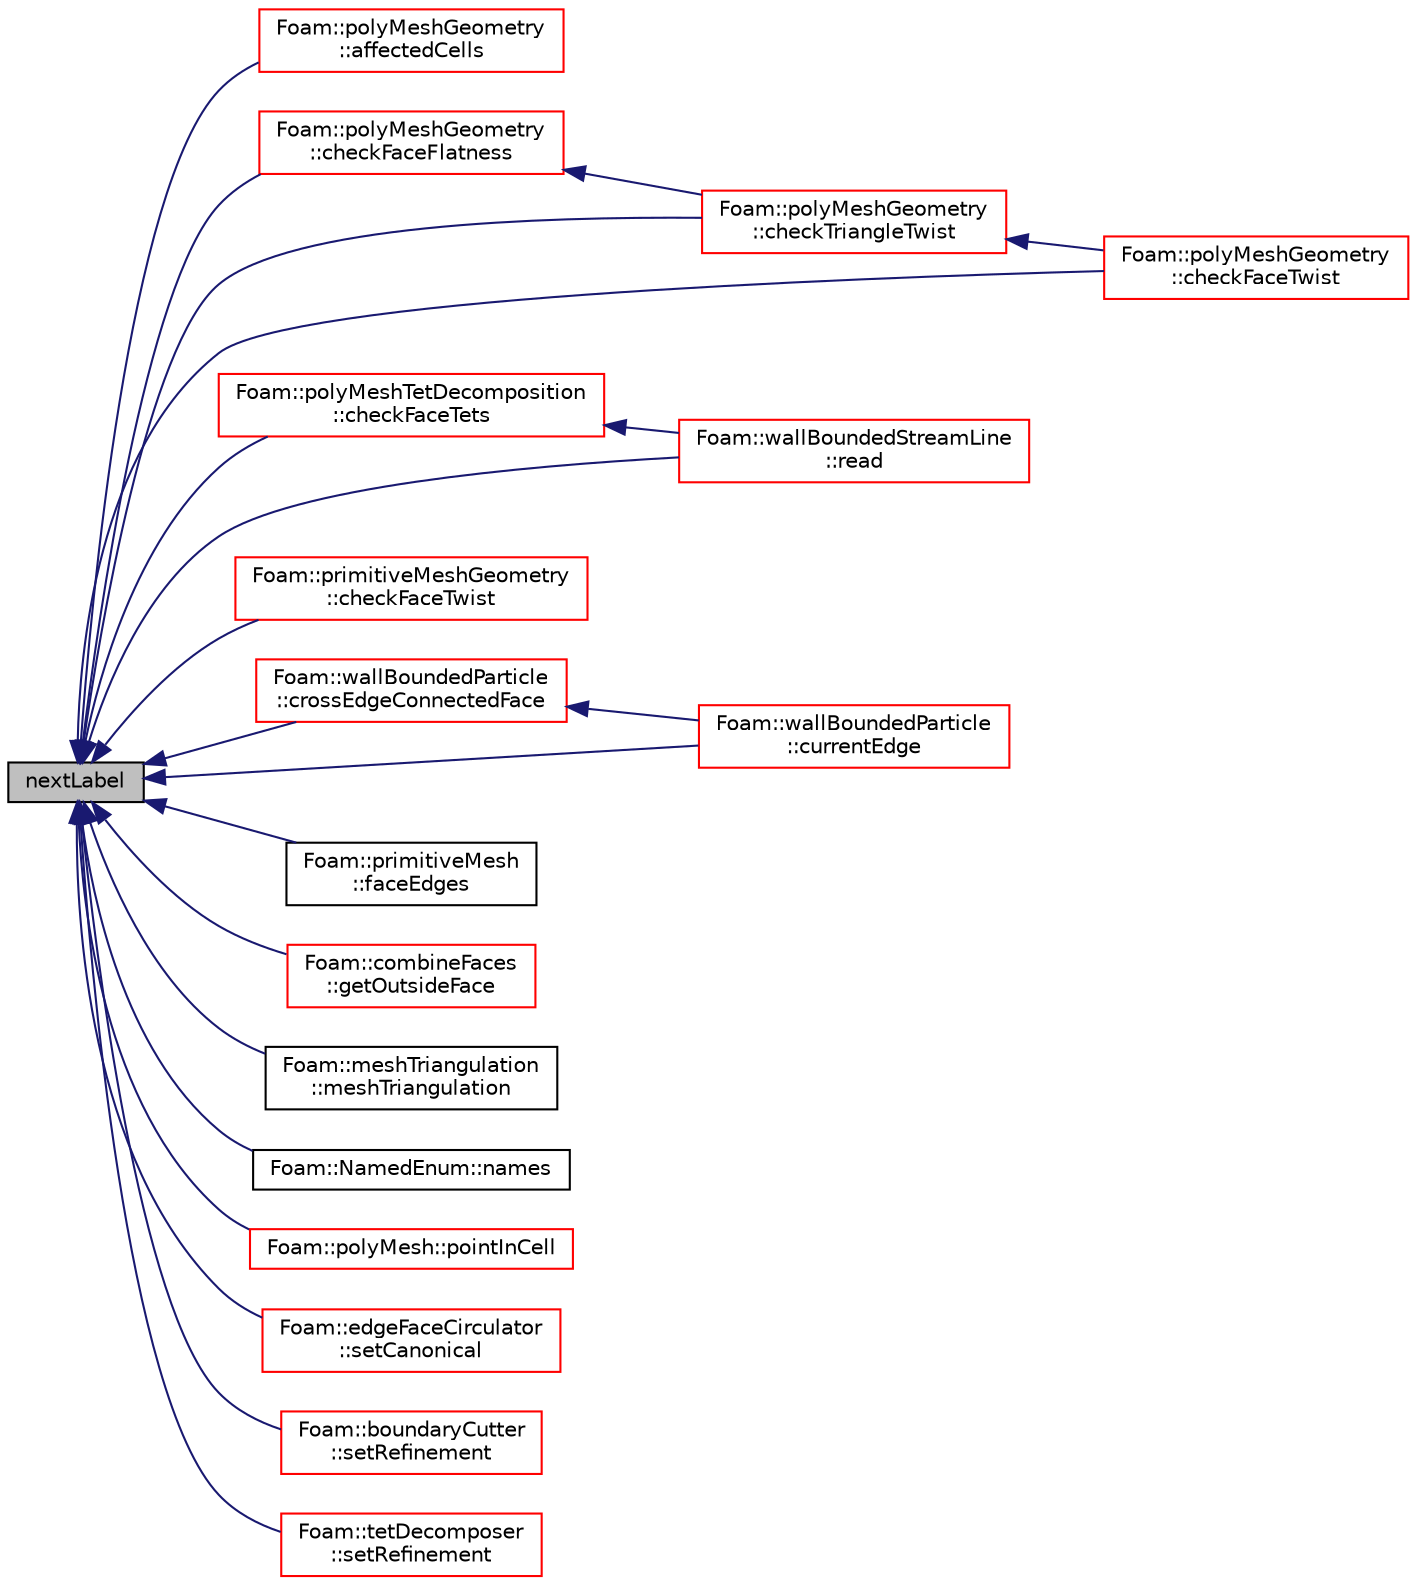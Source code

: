 digraph "nextLabel"
{
  bgcolor="transparent";
  edge [fontname="Helvetica",fontsize="10",labelfontname="Helvetica",labelfontsize="10"];
  node [fontname="Helvetica",fontsize="10",shape=record];
  rankdir="LR";
  Node1 [label="nextLabel",height=0.2,width=0.4,color="black", fillcolor="grey75", style="filled", fontcolor="black"];
  Node1 -> Node2 [dir="back",color="midnightblue",fontsize="10",style="solid",fontname="Helvetica"];
  Node2 [label="Foam::polyMeshGeometry\l::affectedCells",height=0.2,width=0.4,color="red",URL="$a01921.html#af5a651dc1cbf2df9601f576420a0cc3c",tooltip="Helper function: get affected cells from faces. "];
  Node1 -> Node3 [dir="back",color="midnightblue",fontsize="10",style="solid",fontname="Helvetica"];
  Node3 [label="Foam::polyMeshGeometry\l::checkFaceFlatness",height=0.2,width=0.4,color="red",URL="$a01921.html#acb7df07bcf27aac10bd53d646096cdec",tooltip="Area of faces v.s. sum of triangle areas. "];
  Node3 -> Node4 [dir="back",color="midnightblue",fontsize="10",style="solid",fontname="Helvetica"];
  Node4 [label="Foam::polyMeshGeometry\l::checkTriangleTwist",height=0.2,width=0.4,color="red",URL="$a01921.html#a1cffc7219859f1b1b9ed8a96be57f242",tooltip="Consecutive triangle (from face-centre decomposition) normals. "];
  Node4 -> Node5 [dir="back",color="midnightblue",fontsize="10",style="solid",fontname="Helvetica"];
  Node5 [label="Foam::polyMeshGeometry\l::checkFaceTwist",height=0.2,width=0.4,color="red",URL="$a01921.html#a1d15f5f7fdae54e4c34b03a0462cd535",tooltip="Triangle (from face-centre decomposition) normal v.s. "];
  Node1 -> Node6 [dir="back",color="midnightblue",fontsize="10",style="solid",fontname="Helvetica"];
  Node6 [label="Foam::polyMeshTetDecomposition\l::checkFaceTets",height=0.2,width=0.4,color="red",URL="$a01923.html#a73ef5247a1e78210c08a4a9ef6222e9f",tooltip="Check face-decomposition tet volume. "];
  Node6 -> Node7 [dir="back",color="midnightblue",fontsize="10",style="solid",fontname="Helvetica"];
  Node7 [label="Foam::wallBoundedStreamLine\l::read",height=0.2,width=0.4,color="red",URL="$a02829.html#aa9b8764750bd9ff67ca32b6551dc7847",tooltip="Read the field average data. "];
  Node1 -> Node8 [dir="back",color="midnightblue",fontsize="10",style="solid",fontname="Helvetica"];
  Node8 [label="Foam::primitiveMeshGeometry\l::checkFaceTwist",height=0.2,width=0.4,color="red",URL="$a01970.html#a024a05dbc6d84c1506e13b255ee71518"];
  Node1 -> Node5 [dir="back",color="midnightblue",fontsize="10",style="solid",fontname="Helvetica"];
  Node1 -> Node4 [dir="back",color="midnightblue",fontsize="10",style="solid",fontname="Helvetica"];
  Node1 -> Node9 [dir="back",color="midnightblue",fontsize="10",style="solid",fontname="Helvetica"];
  Node9 [label="Foam::wallBoundedParticle\l::crossEdgeConnectedFace",height=0.2,width=0.4,color="red",URL="$a02828.html#ae3ca85ef7356d8ad9e37b4e50cb786ce",tooltip="Check if inside current tet. "];
  Node9 -> Node10 [dir="back",color="midnightblue",fontsize="10",style="solid",fontname="Helvetica"];
  Node10 [label="Foam::wallBoundedParticle\l::currentEdge",height=0.2,width=0.4,color="red",URL="$a02828.html#a98ba66dd0fd5a37a4cc42e39fffa57a0",tooltip="Construct current edge. "];
  Node1 -> Node10 [dir="back",color="midnightblue",fontsize="10",style="solid",fontname="Helvetica"];
  Node1 -> Node11 [dir="back",color="midnightblue",fontsize="10",style="solid",fontname="Helvetica"];
  Node11 [label="Foam::primitiveMesh\l::faceEdges",height=0.2,width=0.4,color="black",URL="$a01969.html#ad2e790843c82122b0415e80b70dcd87a",tooltip="faceEdges using pointFaces, edges, pointEdges "];
  Node1 -> Node12 [dir="back",color="midnightblue",fontsize="10",style="solid",fontname="Helvetica"];
  Node12 [label="Foam::combineFaces\l::getOutsideFace",height=0.2,width=0.4,color="red",URL="$a00322.html#af695da5d6484dda0cf20307778b302f0",tooltip="Gets outside of patch as a face (in mesh point labels) "];
  Node1 -> Node13 [dir="back",color="midnightblue",fontsize="10",style="solid",fontname="Helvetica"];
  Node13 [label="Foam::meshTriangulation\l::meshTriangulation",height=0.2,width=0.4,color="black",URL="$a01478.html#adc26bbba53e9c1d772cb4c2807351802",tooltip="Construct from selected mesh cell and region number to be used. "];
  Node1 -> Node14 [dir="back",color="midnightblue",fontsize="10",style="solid",fontname="Helvetica"];
  Node14 [label="Foam::NamedEnum::names",height=0.2,width=0.4,color="black",URL="$a01569.html#a7350da3a0edd92cd11e6c479c9967dc8"];
  Node1 -> Node15 [dir="back",color="midnightblue",fontsize="10",style="solid",fontname="Helvetica"];
  Node15 [label="Foam::polyMesh::pointInCell",height=0.2,width=0.4,color="red",URL="$a01917.html#abd7881899c21d42679b6a77b47adadb6",tooltip="Test if point p is in the celli. "];
  Node1 -> Node7 [dir="back",color="midnightblue",fontsize="10",style="solid",fontname="Helvetica"];
  Node1 -> Node16 [dir="back",color="midnightblue",fontsize="10",style="solid",fontname="Helvetica"];
  Node16 [label="Foam::edgeFaceCirculator\l::setCanonical",height=0.2,width=0.4,color="red",URL="$a00613.html#a9fe0f5513339c480e64660f5f36514c2",tooltip="Set edge to a unique state so different ones can be compared. "];
  Node1 -> Node17 [dir="back",color="midnightblue",fontsize="10",style="solid",fontname="Helvetica"];
  Node17 [label="Foam::boundaryCutter\l::setRefinement",height=0.2,width=0.4,color="red",URL="$a00151.html#af2a66719cccb66a09867e321aae596bd",tooltip="Do actual cutting with cut description. Inserts mesh changes. "];
  Node1 -> Node18 [dir="back",color="midnightblue",fontsize="10",style="solid",fontname="Helvetica"];
  Node18 [label="Foam::tetDecomposer\l::setRefinement",height=0.2,width=0.4,color="red",URL="$a02568.html#aeb1123afb6f39d7eb332698e53fc5610",tooltip="Insert all changes into meshMod to convert the polyMesh into. "];
}
